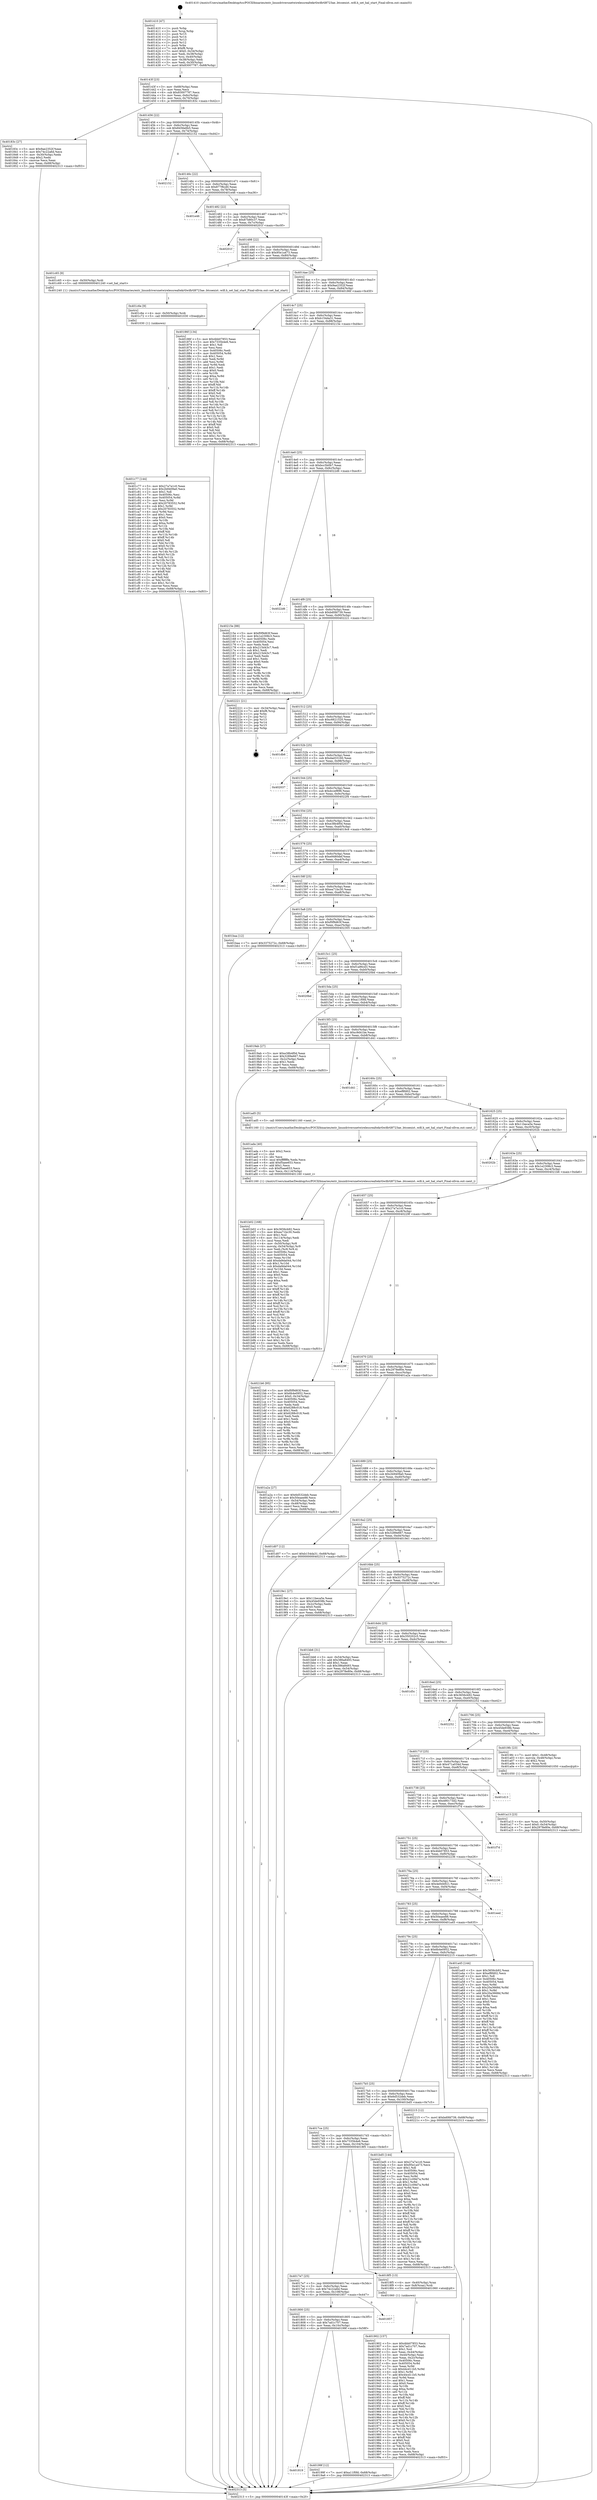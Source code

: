 digraph "0x401410" {
  label = "0x401410 (/mnt/c/Users/mathe/Desktop/tcc/POCII/binaries/extr_linuxdriversnetwirelessrealtekrtlwifirtl8723ae..btcoexist..wifi.h_set_hal_start_Final-ollvm.out::main(0))"
  labelloc = "t"
  node[shape=record]

  Entry [label="",width=0.3,height=0.3,shape=circle,fillcolor=black,style=filled]
  "0x40143f" [label="{
     0x40143f [23]\l
     | [instrs]\l
     &nbsp;&nbsp;0x40143f \<+3\>: mov -0x68(%rbp),%eax\l
     &nbsp;&nbsp;0x401442 \<+2\>: mov %eax,%ecx\l
     &nbsp;&nbsp;0x401444 \<+6\>: sub $0x83007787,%ecx\l
     &nbsp;&nbsp;0x40144a \<+3\>: mov %eax,-0x6c(%rbp)\l
     &nbsp;&nbsp;0x40144d \<+3\>: mov %ecx,-0x70(%rbp)\l
     &nbsp;&nbsp;0x401450 \<+6\>: je 000000000040183c \<main+0x42c\>\l
  }"]
  "0x40183c" [label="{
     0x40183c [27]\l
     | [instrs]\l
     &nbsp;&nbsp;0x40183c \<+5\>: mov $0x9ae2352f,%eax\l
     &nbsp;&nbsp;0x401841 \<+5\>: mov $0x74c22a6d,%ecx\l
     &nbsp;&nbsp;0x401846 \<+3\>: mov -0x30(%rbp),%edx\l
     &nbsp;&nbsp;0x401849 \<+3\>: cmp $0x2,%edx\l
     &nbsp;&nbsp;0x40184c \<+3\>: cmovne %ecx,%eax\l
     &nbsp;&nbsp;0x40184f \<+3\>: mov %eax,-0x68(%rbp)\l
     &nbsp;&nbsp;0x401852 \<+5\>: jmp 0000000000402313 \<main+0xf03\>\l
  }"]
  "0x401456" [label="{
     0x401456 [22]\l
     | [instrs]\l
     &nbsp;&nbsp;0x401456 \<+5\>: jmp 000000000040145b \<main+0x4b\>\l
     &nbsp;&nbsp;0x40145b \<+3\>: mov -0x6c(%rbp),%eax\l
     &nbsp;&nbsp;0x40145e \<+5\>: sub $0x8456e6b5,%eax\l
     &nbsp;&nbsp;0x401463 \<+3\>: mov %eax,-0x74(%rbp)\l
     &nbsp;&nbsp;0x401466 \<+6\>: je 0000000000402152 \<main+0xd42\>\l
  }"]
  "0x402313" [label="{
     0x402313 [5]\l
     | [instrs]\l
     &nbsp;&nbsp;0x402313 \<+5\>: jmp 000000000040143f \<main+0x2f\>\l
  }"]
  "0x401410" [label="{
     0x401410 [47]\l
     | [instrs]\l
     &nbsp;&nbsp;0x401410 \<+1\>: push %rbp\l
     &nbsp;&nbsp;0x401411 \<+3\>: mov %rsp,%rbp\l
     &nbsp;&nbsp;0x401414 \<+2\>: push %r15\l
     &nbsp;&nbsp;0x401416 \<+2\>: push %r14\l
     &nbsp;&nbsp;0x401418 \<+2\>: push %r13\l
     &nbsp;&nbsp;0x40141a \<+2\>: push %r12\l
     &nbsp;&nbsp;0x40141c \<+1\>: push %rbx\l
     &nbsp;&nbsp;0x40141d \<+7\>: sub $0xf8,%rsp\l
     &nbsp;&nbsp;0x401424 \<+7\>: movl $0x0,-0x34(%rbp)\l
     &nbsp;&nbsp;0x40142b \<+3\>: mov %edi,-0x38(%rbp)\l
     &nbsp;&nbsp;0x40142e \<+4\>: mov %rsi,-0x40(%rbp)\l
     &nbsp;&nbsp;0x401432 \<+3\>: mov -0x38(%rbp),%edi\l
     &nbsp;&nbsp;0x401435 \<+3\>: mov %edi,-0x30(%rbp)\l
     &nbsp;&nbsp;0x401438 \<+7\>: movl $0x83007787,-0x68(%rbp)\l
  }"]
  Exit [label="",width=0.3,height=0.3,shape=circle,fillcolor=black,style=filled,peripheries=2]
  "0x402152" [label="{
     0x402152\l
  }", style=dashed]
  "0x40146c" [label="{
     0x40146c [22]\l
     | [instrs]\l
     &nbsp;&nbsp;0x40146c \<+5\>: jmp 0000000000401471 \<main+0x61\>\l
     &nbsp;&nbsp;0x401471 \<+3\>: mov -0x6c(%rbp),%eax\l
     &nbsp;&nbsp;0x401474 \<+5\>: sub $0x877f6cd0,%eax\l
     &nbsp;&nbsp;0x401479 \<+3\>: mov %eax,-0x78(%rbp)\l
     &nbsp;&nbsp;0x40147c \<+6\>: je 0000000000401e46 \<main+0xa36\>\l
  }"]
  "0x401c77" [label="{
     0x401c77 [144]\l
     | [instrs]\l
     &nbsp;&nbsp;0x401c77 \<+5\>: mov $0x27a7a1c0,%eax\l
     &nbsp;&nbsp;0x401c7c \<+5\>: mov $0x2b9409a0,%ecx\l
     &nbsp;&nbsp;0x401c81 \<+2\>: mov $0x1,%dl\l
     &nbsp;&nbsp;0x401c83 \<+7\>: mov 0x40506c,%esi\l
     &nbsp;&nbsp;0x401c8a \<+8\>: mov 0x405054,%r8d\l
     &nbsp;&nbsp;0x401c92 \<+3\>: mov %esi,%r9d\l
     &nbsp;&nbsp;0x401c95 \<+7\>: add $0x20783552,%r9d\l
     &nbsp;&nbsp;0x401c9c \<+4\>: sub $0x1,%r9d\l
     &nbsp;&nbsp;0x401ca0 \<+7\>: sub $0x20783552,%r9d\l
     &nbsp;&nbsp;0x401ca7 \<+4\>: imul %r9d,%esi\l
     &nbsp;&nbsp;0x401cab \<+3\>: and $0x1,%esi\l
     &nbsp;&nbsp;0x401cae \<+3\>: cmp $0x0,%esi\l
     &nbsp;&nbsp;0x401cb1 \<+4\>: sete %r10b\l
     &nbsp;&nbsp;0x401cb5 \<+4\>: cmp $0xa,%r8d\l
     &nbsp;&nbsp;0x401cb9 \<+4\>: setl %r11b\l
     &nbsp;&nbsp;0x401cbd \<+3\>: mov %r10b,%bl\l
     &nbsp;&nbsp;0x401cc0 \<+3\>: xor $0xff,%bl\l
     &nbsp;&nbsp;0x401cc3 \<+3\>: mov %r11b,%r14b\l
     &nbsp;&nbsp;0x401cc6 \<+4\>: xor $0xff,%r14b\l
     &nbsp;&nbsp;0x401cca \<+3\>: xor $0x0,%dl\l
     &nbsp;&nbsp;0x401ccd \<+3\>: mov %bl,%r15b\l
     &nbsp;&nbsp;0x401cd0 \<+4\>: and $0x0,%r15b\l
     &nbsp;&nbsp;0x401cd4 \<+3\>: and %dl,%r10b\l
     &nbsp;&nbsp;0x401cd7 \<+3\>: mov %r14b,%r12b\l
     &nbsp;&nbsp;0x401cda \<+4\>: and $0x0,%r12b\l
     &nbsp;&nbsp;0x401cde \<+3\>: and %dl,%r11b\l
     &nbsp;&nbsp;0x401ce1 \<+3\>: or %r10b,%r15b\l
     &nbsp;&nbsp;0x401ce4 \<+3\>: or %r11b,%r12b\l
     &nbsp;&nbsp;0x401ce7 \<+3\>: xor %r12b,%r15b\l
     &nbsp;&nbsp;0x401cea \<+3\>: or %r14b,%bl\l
     &nbsp;&nbsp;0x401ced \<+3\>: xor $0xff,%bl\l
     &nbsp;&nbsp;0x401cf0 \<+3\>: or $0x0,%dl\l
     &nbsp;&nbsp;0x401cf3 \<+2\>: and %dl,%bl\l
     &nbsp;&nbsp;0x401cf5 \<+3\>: or %bl,%r15b\l
     &nbsp;&nbsp;0x401cf8 \<+4\>: test $0x1,%r15b\l
     &nbsp;&nbsp;0x401cfc \<+3\>: cmovne %ecx,%eax\l
     &nbsp;&nbsp;0x401cff \<+3\>: mov %eax,-0x68(%rbp)\l
     &nbsp;&nbsp;0x401d02 \<+5\>: jmp 0000000000402313 \<main+0xf03\>\l
  }"]
  "0x401e46" [label="{
     0x401e46\l
  }", style=dashed]
  "0x401482" [label="{
     0x401482 [22]\l
     | [instrs]\l
     &nbsp;&nbsp;0x401482 \<+5\>: jmp 0000000000401487 \<main+0x77\>\l
     &nbsp;&nbsp;0x401487 \<+3\>: mov -0x6c(%rbp),%eax\l
     &nbsp;&nbsp;0x40148a \<+5\>: sub $0x87b80c37,%eax\l
     &nbsp;&nbsp;0x40148f \<+3\>: mov %eax,-0x7c(%rbp)\l
     &nbsp;&nbsp;0x401492 \<+6\>: je 000000000040201f \<main+0xc0f\>\l
  }"]
  "0x401c6e" [label="{
     0x401c6e [9]\l
     | [instrs]\l
     &nbsp;&nbsp;0x401c6e \<+4\>: mov -0x50(%rbp),%rdi\l
     &nbsp;&nbsp;0x401c72 \<+5\>: call 0000000000401030 \<free@plt\>\l
     | [calls]\l
     &nbsp;&nbsp;0x401030 \{1\} (unknown)\l
  }"]
  "0x40201f" [label="{
     0x40201f\l
  }", style=dashed]
  "0x401498" [label="{
     0x401498 [22]\l
     | [instrs]\l
     &nbsp;&nbsp;0x401498 \<+5\>: jmp 000000000040149d \<main+0x8d\>\l
     &nbsp;&nbsp;0x40149d \<+3\>: mov -0x6c(%rbp),%eax\l
     &nbsp;&nbsp;0x4014a0 \<+5\>: sub $0x95e1a473,%eax\l
     &nbsp;&nbsp;0x4014a5 \<+3\>: mov %eax,-0x80(%rbp)\l
     &nbsp;&nbsp;0x4014a8 \<+6\>: je 0000000000401c65 \<main+0x855\>\l
  }"]
  "0x401b02" [label="{
     0x401b02 [168]\l
     | [instrs]\l
     &nbsp;&nbsp;0x401b02 \<+5\>: mov $0x3656cb92,%ecx\l
     &nbsp;&nbsp;0x401b07 \<+5\>: mov $0xea71bc30,%edx\l
     &nbsp;&nbsp;0x401b0c \<+3\>: mov $0x1,%sil\l
     &nbsp;&nbsp;0x401b0f \<+6\>: mov -0x114(%rbp),%edi\l
     &nbsp;&nbsp;0x401b15 \<+3\>: imul %eax,%edi\l
     &nbsp;&nbsp;0x401b18 \<+4\>: mov -0x50(%rbp),%r8\l
     &nbsp;&nbsp;0x401b1c \<+4\>: movslq -0x54(%rbp),%r9\l
     &nbsp;&nbsp;0x401b20 \<+4\>: mov %edi,(%r8,%r9,4)\l
     &nbsp;&nbsp;0x401b24 \<+7\>: mov 0x40506c,%eax\l
     &nbsp;&nbsp;0x401b2b \<+7\>: mov 0x405054,%edi\l
     &nbsp;&nbsp;0x401b32 \<+3\>: mov %eax,%r10d\l
     &nbsp;&nbsp;0x401b35 \<+7\>: add $0xda9da044,%r10d\l
     &nbsp;&nbsp;0x401b3c \<+4\>: sub $0x1,%r10d\l
     &nbsp;&nbsp;0x401b40 \<+7\>: sub $0xda9da044,%r10d\l
     &nbsp;&nbsp;0x401b47 \<+4\>: imul %r10d,%eax\l
     &nbsp;&nbsp;0x401b4b \<+3\>: and $0x1,%eax\l
     &nbsp;&nbsp;0x401b4e \<+3\>: cmp $0x0,%eax\l
     &nbsp;&nbsp;0x401b51 \<+4\>: sete %r11b\l
     &nbsp;&nbsp;0x401b55 \<+3\>: cmp $0xa,%edi\l
     &nbsp;&nbsp;0x401b58 \<+3\>: setl %bl\l
     &nbsp;&nbsp;0x401b5b \<+3\>: mov %r11b,%r14b\l
     &nbsp;&nbsp;0x401b5e \<+4\>: xor $0xff,%r14b\l
     &nbsp;&nbsp;0x401b62 \<+3\>: mov %bl,%r15b\l
     &nbsp;&nbsp;0x401b65 \<+4\>: xor $0xff,%r15b\l
     &nbsp;&nbsp;0x401b69 \<+4\>: xor $0x1,%sil\l
     &nbsp;&nbsp;0x401b6d \<+3\>: mov %r14b,%r12b\l
     &nbsp;&nbsp;0x401b70 \<+4\>: and $0xff,%r12b\l
     &nbsp;&nbsp;0x401b74 \<+3\>: and %sil,%r11b\l
     &nbsp;&nbsp;0x401b77 \<+3\>: mov %r15b,%r13b\l
     &nbsp;&nbsp;0x401b7a \<+4\>: and $0xff,%r13b\l
     &nbsp;&nbsp;0x401b7e \<+3\>: and %sil,%bl\l
     &nbsp;&nbsp;0x401b81 \<+3\>: or %r11b,%r12b\l
     &nbsp;&nbsp;0x401b84 \<+3\>: or %bl,%r13b\l
     &nbsp;&nbsp;0x401b87 \<+3\>: xor %r13b,%r12b\l
     &nbsp;&nbsp;0x401b8a \<+3\>: or %r15b,%r14b\l
     &nbsp;&nbsp;0x401b8d \<+4\>: xor $0xff,%r14b\l
     &nbsp;&nbsp;0x401b91 \<+4\>: or $0x1,%sil\l
     &nbsp;&nbsp;0x401b95 \<+3\>: and %sil,%r14b\l
     &nbsp;&nbsp;0x401b98 \<+3\>: or %r14b,%r12b\l
     &nbsp;&nbsp;0x401b9b \<+4\>: test $0x1,%r12b\l
     &nbsp;&nbsp;0x401b9f \<+3\>: cmovne %edx,%ecx\l
     &nbsp;&nbsp;0x401ba2 \<+3\>: mov %ecx,-0x68(%rbp)\l
     &nbsp;&nbsp;0x401ba5 \<+5\>: jmp 0000000000402313 \<main+0xf03\>\l
  }"]
  "0x401c65" [label="{
     0x401c65 [9]\l
     | [instrs]\l
     &nbsp;&nbsp;0x401c65 \<+4\>: mov -0x50(%rbp),%rdi\l
     &nbsp;&nbsp;0x401c69 \<+5\>: call 0000000000401240 \<set_hal_start\>\l
     | [calls]\l
     &nbsp;&nbsp;0x401240 \{1\} (/mnt/c/Users/mathe/Desktop/tcc/POCII/binaries/extr_linuxdriversnetwirelessrealtekrtlwifirtl8723ae..btcoexist..wifi.h_set_hal_start_Final-ollvm.out::set_hal_start)\l
  }"]
  "0x4014ae" [label="{
     0x4014ae [25]\l
     | [instrs]\l
     &nbsp;&nbsp;0x4014ae \<+5\>: jmp 00000000004014b3 \<main+0xa3\>\l
     &nbsp;&nbsp;0x4014b3 \<+3\>: mov -0x6c(%rbp),%eax\l
     &nbsp;&nbsp;0x4014b6 \<+5\>: sub $0x9ae2352f,%eax\l
     &nbsp;&nbsp;0x4014bb \<+6\>: mov %eax,-0x84(%rbp)\l
     &nbsp;&nbsp;0x4014c1 \<+6\>: je 000000000040186f \<main+0x45f\>\l
  }"]
  "0x401ada" [label="{
     0x401ada [40]\l
     | [instrs]\l
     &nbsp;&nbsp;0x401ada \<+5\>: mov $0x2,%ecx\l
     &nbsp;&nbsp;0x401adf \<+1\>: cltd\l
     &nbsp;&nbsp;0x401ae0 \<+2\>: idiv %ecx\l
     &nbsp;&nbsp;0x401ae2 \<+6\>: imul $0xfffffffe,%edx,%ecx\l
     &nbsp;&nbsp;0x401ae8 \<+6\>: add $0xf5aee653,%ecx\l
     &nbsp;&nbsp;0x401aee \<+3\>: add $0x1,%ecx\l
     &nbsp;&nbsp;0x401af1 \<+6\>: sub $0xf5aee653,%ecx\l
     &nbsp;&nbsp;0x401af7 \<+6\>: mov %ecx,-0x114(%rbp)\l
     &nbsp;&nbsp;0x401afd \<+5\>: call 0000000000401160 \<next_i\>\l
     | [calls]\l
     &nbsp;&nbsp;0x401160 \{1\} (/mnt/c/Users/mathe/Desktop/tcc/POCII/binaries/extr_linuxdriversnetwirelessrealtekrtlwifirtl8723ae..btcoexist..wifi.h_set_hal_start_Final-ollvm.out::next_i)\l
  }"]
  "0x40186f" [label="{
     0x40186f [134]\l
     | [instrs]\l
     &nbsp;&nbsp;0x40186f \<+5\>: mov $0x4bb07853,%eax\l
     &nbsp;&nbsp;0x401874 \<+5\>: mov $0x7335b4e6,%ecx\l
     &nbsp;&nbsp;0x401879 \<+2\>: mov $0x1,%dl\l
     &nbsp;&nbsp;0x40187b \<+2\>: xor %esi,%esi\l
     &nbsp;&nbsp;0x40187d \<+7\>: mov 0x40506c,%edi\l
     &nbsp;&nbsp;0x401884 \<+8\>: mov 0x405054,%r8d\l
     &nbsp;&nbsp;0x40188c \<+3\>: sub $0x1,%esi\l
     &nbsp;&nbsp;0x40188f \<+3\>: mov %edi,%r9d\l
     &nbsp;&nbsp;0x401892 \<+3\>: add %esi,%r9d\l
     &nbsp;&nbsp;0x401895 \<+4\>: imul %r9d,%edi\l
     &nbsp;&nbsp;0x401899 \<+3\>: and $0x1,%edi\l
     &nbsp;&nbsp;0x40189c \<+3\>: cmp $0x0,%edi\l
     &nbsp;&nbsp;0x40189f \<+4\>: sete %r10b\l
     &nbsp;&nbsp;0x4018a3 \<+4\>: cmp $0xa,%r8d\l
     &nbsp;&nbsp;0x4018a7 \<+4\>: setl %r11b\l
     &nbsp;&nbsp;0x4018ab \<+3\>: mov %r10b,%bl\l
     &nbsp;&nbsp;0x4018ae \<+3\>: xor $0xff,%bl\l
     &nbsp;&nbsp;0x4018b1 \<+3\>: mov %r11b,%r14b\l
     &nbsp;&nbsp;0x4018b4 \<+4\>: xor $0xff,%r14b\l
     &nbsp;&nbsp;0x4018b8 \<+3\>: xor $0x0,%dl\l
     &nbsp;&nbsp;0x4018bb \<+3\>: mov %bl,%r15b\l
     &nbsp;&nbsp;0x4018be \<+4\>: and $0x0,%r15b\l
     &nbsp;&nbsp;0x4018c2 \<+3\>: and %dl,%r10b\l
     &nbsp;&nbsp;0x4018c5 \<+3\>: mov %r14b,%r12b\l
     &nbsp;&nbsp;0x4018c8 \<+4\>: and $0x0,%r12b\l
     &nbsp;&nbsp;0x4018cc \<+3\>: and %dl,%r11b\l
     &nbsp;&nbsp;0x4018cf \<+3\>: or %r10b,%r15b\l
     &nbsp;&nbsp;0x4018d2 \<+3\>: or %r11b,%r12b\l
     &nbsp;&nbsp;0x4018d5 \<+3\>: xor %r12b,%r15b\l
     &nbsp;&nbsp;0x4018d8 \<+3\>: or %r14b,%bl\l
     &nbsp;&nbsp;0x4018db \<+3\>: xor $0xff,%bl\l
     &nbsp;&nbsp;0x4018de \<+3\>: or $0x0,%dl\l
     &nbsp;&nbsp;0x4018e1 \<+2\>: and %dl,%bl\l
     &nbsp;&nbsp;0x4018e3 \<+3\>: or %bl,%r15b\l
     &nbsp;&nbsp;0x4018e6 \<+4\>: test $0x1,%r15b\l
     &nbsp;&nbsp;0x4018ea \<+3\>: cmovne %ecx,%eax\l
     &nbsp;&nbsp;0x4018ed \<+3\>: mov %eax,-0x68(%rbp)\l
     &nbsp;&nbsp;0x4018f0 \<+5\>: jmp 0000000000402313 \<main+0xf03\>\l
  }"]
  "0x4014c7" [label="{
     0x4014c7 [25]\l
     | [instrs]\l
     &nbsp;&nbsp;0x4014c7 \<+5\>: jmp 00000000004014cc \<main+0xbc\>\l
     &nbsp;&nbsp;0x4014cc \<+3\>: mov -0x6c(%rbp),%eax\l
     &nbsp;&nbsp;0x4014cf \<+5\>: sub $0xb154da31,%eax\l
     &nbsp;&nbsp;0x4014d4 \<+6\>: mov %eax,-0x88(%rbp)\l
     &nbsp;&nbsp;0x4014da \<+6\>: je 000000000040215e \<main+0xd4e\>\l
  }"]
  "0x401a13" [label="{
     0x401a13 [23]\l
     | [instrs]\l
     &nbsp;&nbsp;0x401a13 \<+4\>: mov %rax,-0x50(%rbp)\l
     &nbsp;&nbsp;0x401a17 \<+7\>: movl $0x0,-0x54(%rbp)\l
     &nbsp;&nbsp;0x401a1e \<+7\>: movl $0x2978e80e,-0x68(%rbp)\l
     &nbsp;&nbsp;0x401a25 \<+5\>: jmp 0000000000402313 \<main+0xf03\>\l
  }"]
  "0x40215e" [label="{
     0x40215e [88]\l
     | [instrs]\l
     &nbsp;&nbsp;0x40215e \<+5\>: mov $0xf0f9d63f,%eax\l
     &nbsp;&nbsp;0x402163 \<+5\>: mov $0x1e2308c3,%ecx\l
     &nbsp;&nbsp;0x402168 \<+7\>: mov 0x40506c,%edx\l
     &nbsp;&nbsp;0x40216f \<+7\>: mov 0x405054,%esi\l
     &nbsp;&nbsp;0x402176 \<+2\>: mov %edx,%edi\l
     &nbsp;&nbsp;0x402178 \<+6\>: sub $0x215d43c7,%edi\l
     &nbsp;&nbsp;0x40217e \<+3\>: sub $0x1,%edi\l
     &nbsp;&nbsp;0x402181 \<+6\>: add $0x215d43c7,%edi\l
     &nbsp;&nbsp;0x402187 \<+3\>: imul %edi,%edx\l
     &nbsp;&nbsp;0x40218a \<+3\>: and $0x1,%edx\l
     &nbsp;&nbsp;0x40218d \<+3\>: cmp $0x0,%edx\l
     &nbsp;&nbsp;0x402190 \<+4\>: sete %r8b\l
     &nbsp;&nbsp;0x402194 \<+3\>: cmp $0xa,%esi\l
     &nbsp;&nbsp;0x402197 \<+4\>: setl %r9b\l
     &nbsp;&nbsp;0x40219b \<+3\>: mov %r8b,%r10b\l
     &nbsp;&nbsp;0x40219e \<+3\>: and %r9b,%r10b\l
     &nbsp;&nbsp;0x4021a1 \<+3\>: xor %r9b,%r8b\l
     &nbsp;&nbsp;0x4021a4 \<+3\>: or %r8b,%r10b\l
     &nbsp;&nbsp;0x4021a7 \<+4\>: test $0x1,%r10b\l
     &nbsp;&nbsp;0x4021ab \<+3\>: cmovne %ecx,%eax\l
     &nbsp;&nbsp;0x4021ae \<+3\>: mov %eax,-0x68(%rbp)\l
     &nbsp;&nbsp;0x4021b1 \<+5\>: jmp 0000000000402313 \<main+0xf03\>\l
  }"]
  "0x4014e0" [label="{
     0x4014e0 [25]\l
     | [instrs]\l
     &nbsp;&nbsp;0x4014e0 \<+5\>: jmp 00000000004014e5 \<main+0xd5\>\l
     &nbsp;&nbsp;0x4014e5 \<+3\>: mov -0x6c(%rbp),%eax\l
     &nbsp;&nbsp;0x4014e8 \<+5\>: sub $0xbcc5b0b7,%eax\l
     &nbsp;&nbsp;0x4014ed \<+6\>: mov %eax,-0x8c(%rbp)\l
     &nbsp;&nbsp;0x4014f3 \<+6\>: je 00000000004022d6 \<main+0xec6\>\l
  }"]
  "0x401819" [label="{
     0x401819\l
  }", style=dashed]
  "0x4022d6" [label="{
     0x4022d6\l
  }", style=dashed]
  "0x4014f9" [label="{
     0x4014f9 [25]\l
     | [instrs]\l
     &nbsp;&nbsp;0x4014f9 \<+5\>: jmp 00000000004014fe \<main+0xee\>\l
     &nbsp;&nbsp;0x4014fe \<+3\>: mov -0x6c(%rbp),%eax\l
     &nbsp;&nbsp;0x401501 \<+5\>: sub $0xbd0fd739,%eax\l
     &nbsp;&nbsp;0x401506 \<+6\>: mov %eax,-0x90(%rbp)\l
     &nbsp;&nbsp;0x40150c \<+6\>: je 0000000000402221 \<main+0xe11\>\l
  }"]
  "0x40199f" [label="{
     0x40199f [12]\l
     | [instrs]\l
     &nbsp;&nbsp;0x40199f \<+7\>: movl $0xa11f0fd,-0x68(%rbp)\l
     &nbsp;&nbsp;0x4019a6 \<+5\>: jmp 0000000000402313 \<main+0xf03\>\l
  }"]
  "0x402221" [label="{
     0x402221 [21]\l
     | [instrs]\l
     &nbsp;&nbsp;0x402221 \<+3\>: mov -0x34(%rbp),%eax\l
     &nbsp;&nbsp;0x402224 \<+7\>: add $0xf8,%rsp\l
     &nbsp;&nbsp;0x40222b \<+1\>: pop %rbx\l
     &nbsp;&nbsp;0x40222c \<+2\>: pop %r12\l
     &nbsp;&nbsp;0x40222e \<+2\>: pop %r13\l
     &nbsp;&nbsp;0x402230 \<+2\>: pop %r14\l
     &nbsp;&nbsp;0x402232 \<+2\>: pop %r15\l
     &nbsp;&nbsp;0x402234 \<+1\>: pop %rbp\l
     &nbsp;&nbsp;0x402235 \<+1\>: ret\l
  }"]
  "0x401512" [label="{
     0x401512 [25]\l
     | [instrs]\l
     &nbsp;&nbsp;0x401512 \<+5\>: jmp 0000000000401517 \<main+0x107\>\l
     &nbsp;&nbsp;0x401517 \<+3\>: mov -0x6c(%rbp),%eax\l
     &nbsp;&nbsp;0x40151a \<+5\>: sub $0xc6621520,%eax\l
     &nbsp;&nbsp;0x40151f \<+6\>: mov %eax,-0x94(%rbp)\l
     &nbsp;&nbsp;0x401525 \<+6\>: je 0000000000401db6 \<main+0x9a6\>\l
  }"]
  "0x401800" [label="{
     0x401800 [25]\l
     | [instrs]\l
     &nbsp;&nbsp;0x401800 \<+5\>: jmp 0000000000401805 \<main+0x3f5\>\l
     &nbsp;&nbsp;0x401805 \<+3\>: mov -0x6c(%rbp),%eax\l
     &nbsp;&nbsp;0x401808 \<+5\>: sub $0x7ad1c707,%eax\l
     &nbsp;&nbsp;0x40180d \<+6\>: mov %eax,-0x10c(%rbp)\l
     &nbsp;&nbsp;0x401813 \<+6\>: je 000000000040199f \<main+0x58f\>\l
  }"]
  "0x401db6" [label="{
     0x401db6\l
  }", style=dashed]
  "0x40152b" [label="{
     0x40152b [25]\l
     | [instrs]\l
     &nbsp;&nbsp;0x40152b \<+5\>: jmp 0000000000401530 \<main+0x120\>\l
     &nbsp;&nbsp;0x401530 \<+3\>: mov -0x6c(%rbp),%eax\l
     &nbsp;&nbsp;0x401533 \<+5\>: sub $0xdad33160,%eax\l
     &nbsp;&nbsp;0x401538 \<+6\>: mov %eax,-0x98(%rbp)\l
     &nbsp;&nbsp;0x40153e \<+6\>: je 0000000000402037 \<main+0xc27\>\l
  }"]
  "0x401857" [label="{
     0x401857\l
  }", style=dashed]
  "0x402037" [label="{
     0x402037\l
  }", style=dashed]
  "0x401544" [label="{
     0x401544 [25]\l
     | [instrs]\l
     &nbsp;&nbsp;0x401544 \<+5\>: jmp 0000000000401549 \<main+0x139\>\l
     &nbsp;&nbsp;0x401549 \<+3\>: mov -0x6c(%rbp),%eax\l
     &nbsp;&nbsp;0x40154c \<+5\>: sub $0xdccef896,%eax\l
     &nbsp;&nbsp;0x401551 \<+6\>: mov %eax,-0x9c(%rbp)\l
     &nbsp;&nbsp;0x401557 \<+6\>: je 00000000004022f4 \<main+0xee4\>\l
  }"]
  "0x401902" [label="{
     0x401902 [157]\l
     | [instrs]\l
     &nbsp;&nbsp;0x401902 \<+5\>: mov $0x4bb07853,%ecx\l
     &nbsp;&nbsp;0x401907 \<+5\>: mov $0x7ad1c707,%edx\l
     &nbsp;&nbsp;0x40190c \<+3\>: mov $0x1,%sil\l
     &nbsp;&nbsp;0x40190f \<+3\>: mov %eax,-0x44(%rbp)\l
     &nbsp;&nbsp;0x401912 \<+3\>: mov -0x44(%rbp),%eax\l
     &nbsp;&nbsp;0x401915 \<+3\>: mov %eax,-0x2c(%rbp)\l
     &nbsp;&nbsp;0x401918 \<+7\>: mov 0x40506c,%eax\l
     &nbsp;&nbsp;0x40191f \<+8\>: mov 0x405054,%r8d\l
     &nbsp;&nbsp;0x401927 \<+3\>: mov %eax,%r9d\l
     &nbsp;&nbsp;0x40192a \<+7\>: sub $0x44cd11b5,%r9d\l
     &nbsp;&nbsp;0x401931 \<+4\>: sub $0x1,%r9d\l
     &nbsp;&nbsp;0x401935 \<+7\>: add $0x44cd11b5,%r9d\l
     &nbsp;&nbsp;0x40193c \<+4\>: imul %r9d,%eax\l
     &nbsp;&nbsp;0x401940 \<+3\>: and $0x1,%eax\l
     &nbsp;&nbsp;0x401943 \<+3\>: cmp $0x0,%eax\l
     &nbsp;&nbsp;0x401946 \<+4\>: sete %r10b\l
     &nbsp;&nbsp;0x40194a \<+4\>: cmp $0xa,%r8d\l
     &nbsp;&nbsp;0x40194e \<+4\>: setl %r11b\l
     &nbsp;&nbsp;0x401952 \<+3\>: mov %r10b,%bl\l
     &nbsp;&nbsp;0x401955 \<+3\>: xor $0xff,%bl\l
     &nbsp;&nbsp;0x401958 \<+3\>: mov %r11b,%r14b\l
     &nbsp;&nbsp;0x40195b \<+4\>: xor $0xff,%r14b\l
     &nbsp;&nbsp;0x40195f \<+4\>: xor $0x0,%sil\l
     &nbsp;&nbsp;0x401963 \<+3\>: mov %bl,%r15b\l
     &nbsp;&nbsp;0x401966 \<+4\>: and $0x0,%r15b\l
     &nbsp;&nbsp;0x40196a \<+3\>: and %sil,%r10b\l
     &nbsp;&nbsp;0x40196d \<+3\>: mov %r14b,%r12b\l
     &nbsp;&nbsp;0x401970 \<+4\>: and $0x0,%r12b\l
     &nbsp;&nbsp;0x401974 \<+3\>: and %sil,%r11b\l
     &nbsp;&nbsp;0x401977 \<+3\>: or %r10b,%r15b\l
     &nbsp;&nbsp;0x40197a \<+3\>: or %r11b,%r12b\l
     &nbsp;&nbsp;0x40197d \<+3\>: xor %r12b,%r15b\l
     &nbsp;&nbsp;0x401980 \<+3\>: or %r14b,%bl\l
     &nbsp;&nbsp;0x401983 \<+3\>: xor $0xff,%bl\l
     &nbsp;&nbsp;0x401986 \<+4\>: or $0x0,%sil\l
     &nbsp;&nbsp;0x40198a \<+3\>: and %sil,%bl\l
     &nbsp;&nbsp;0x40198d \<+3\>: or %bl,%r15b\l
     &nbsp;&nbsp;0x401990 \<+4\>: test $0x1,%r15b\l
     &nbsp;&nbsp;0x401994 \<+3\>: cmovne %edx,%ecx\l
     &nbsp;&nbsp;0x401997 \<+3\>: mov %ecx,-0x68(%rbp)\l
     &nbsp;&nbsp;0x40199a \<+5\>: jmp 0000000000402313 \<main+0xf03\>\l
  }"]
  "0x4022f4" [label="{
     0x4022f4\l
  }", style=dashed]
  "0x40155d" [label="{
     0x40155d [25]\l
     | [instrs]\l
     &nbsp;&nbsp;0x40155d \<+5\>: jmp 0000000000401562 \<main+0x152\>\l
     &nbsp;&nbsp;0x401562 \<+3\>: mov -0x6c(%rbp),%eax\l
     &nbsp;&nbsp;0x401565 \<+5\>: sub $0xe38b4f0d,%eax\l
     &nbsp;&nbsp;0x40156a \<+6\>: mov %eax,-0xa0(%rbp)\l
     &nbsp;&nbsp;0x401570 \<+6\>: je 00000000004019c6 \<main+0x5b6\>\l
  }"]
  "0x4017e7" [label="{
     0x4017e7 [25]\l
     | [instrs]\l
     &nbsp;&nbsp;0x4017e7 \<+5\>: jmp 00000000004017ec \<main+0x3dc\>\l
     &nbsp;&nbsp;0x4017ec \<+3\>: mov -0x6c(%rbp),%eax\l
     &nbsp;&nbsp;0x4017ef \<+5\>: sub $0x74c22a6d,%eax\l
     &nbsp;&nbsp;0x4017f4 \<+6\>: mov %eax,-0x108(%rbp)\l
     &nbsp;&nbsp;0x4017fa \<+6\>: je 0000000000401857 \<main+0x447\>\l
  }"]
  "0x4019c6" [label="{
     0x4019c6\l
  }", style=dashed]
  "0x401576" [label="{
     0x401576 [25]\l
     | [instrs]\l
     &nbsp;&nbsp;0x401576 \<+5\>: jmp 000000000040157b \<main+0x16b\>\l
     &nbsp;&nbsp;0x40157b \<+3\>: mov -0x6c(%rbp),%eax\l
     &nbsp;&nbsp;0x40157e \<+5\>: sub $0xe9480def,%eax\l
     &nbsp;&nbsp;0x401583 \<+6\>: mov %eax,-0xa4(%rbp)\l
     &nbsp;&nbsp;0x401589 \<+6\>: je 0000000000401ee1 \<main+0xad1\>\l
  }"]
  "0x4018f5" [label="{
     0x4018f5 [13]\l
     | [instrs]\l
     &nbsp;&nbsp;0x4018f5 \<+4\>: mov -0x40(%rbp),%rax\l
     &nbsp;&nbsp;0x4018f9 \<+4\>: mov 0x8(%rax),%rdi\l
     &nbsp;&nbsp;0x4018fd \<+5\>: call 0000000000401060 \<atoi@plt\>\l
     | [calls]\l
     &nbsp;&nbsp;0x401060 \{1\} (unknown)\l
  }"]
  "0x401ee1" [label="{
     0x401ee1\l
  }", style=dashed]
  "0x40158f" [label="{
     0x40158f [25]\l
     | [instrs]\l
     &nbsp;&nbsp;0x40158f \<+5\>: jmp 0000000000401594 \<main+0x184\>\l
     &nbsp;&nbsp;0x401594 \<+3\>: mov -0x6c(%rbp),%eax\l
     &nbsp;&nbsp;0x401597 \<+5\>: sub $0xea71bc30,%eax\l
     &nbsp;&nbsp;0x40159c \<+6\>: mov %eax,-0xa8(%rbp)\l
     &nbsp;&nbsp;0x4015a2 \<+6\>: je 0000000000401baa \<main+0x79a\>\l
  }"]
  "0x4017ce" [label="{
     0x4017ce [25]\l
     | [instrs]\l
     &nbsp;&nbsp;0x4017ce \<+5\>: jmp 00000000004017d3 \<main+0x3c3\>\l
     &nbsp;&nbsp;0x4017d3 \<+3\>: mov -0x6c(%rbp),%eax\l
     &nbsp;&nbsp;0x4017d6 \<+5\>: sub $0x7335b4e6,%eax\l
     &nbsp;&nbsp;0x4017db \<+6\>: mov %eax,-0x104(%rbp)\l
     &nbsp;&nbsp;0x4017e1 \<+6\>: je 00000000004018f5 \<main+0x4e5\>\l
  }"]
  "0x401baa" [label="{
     0x401baa [12]\l
     | [instrs]\l
     &nbsp;&nbsp;0x401baa \<+7\>: movl $0x3375272c,-0x68(%rbp)\l
     &nbsp;&nbsp;0x401bb1 \<+5\>: jmp 0000000000402313 \<main+0xf03\>\l
  }"]
  "0x4015a8" [label="{
     0x4015a8 [25]\l
     | [instrs]\l
     &nbsp;&nbsp;0x4015a8 \<+5\>: jmp 00000000004015ad \<main+0x19d\>\l
     &nbsp;&nbsp;0x4015ad \<+3\>: mov -0x6c(%rbp),%eax\l
     &nbsp;&nbsp;0x4015b0 \<+5\>: sub $0xf0f9d63f,%eax\l
     &nbsp;&nbsp;0x4015b5 \<+6\>: mov %eax,-0xac(%rbp)\l
     &nbsp;&nbsp;0x4015bb \<+6\>: je 0000000000402305 \<main+0xef5\>\l
  }"]
  "0x401bd5" [label="{
     0x401bd5 [144]\l
     | [instrs]\l
     &nbsp;&nbsp;0x401bd5 \<+5\>: mov $0x27a7a1c0,%eax\l
     &nbsp;&nbsp;0x401bda \<+5\>: mov $0x95e1a473,%ecx\l
     &nbsp;&nbsp;0x401bdf \<+2\>: mov $0x1,%dl\l
     &nbsp;&nbsp;0x401be1 \<+7\>: mov 0x40506c,%esi\l
     &nbsp;&nbsp;0x401be8 \<+7\>: mov 0x405054,%edi\l
     &nbsp;&nbsp;0x401bef \<+3\>: mov %esi,%r8d\l
     &nbsp;&nbsp;0x401bf2 \<+7\>: sub $0x21c09d7a,%r8d\l
     &nbsp;&nbsp;0x401bf9 \<+4\>: sub $0x1,%r8d\l
     &nbsp;&nbsp;0x401bfd \<+7\>: add $0x21c09d7a,%r8d\l
     &nbsp;&nbsp;0x401c04 \<+4\>: imul %r8d,%esi\l
     &nbsp;&nbsp;0x401c08 \<+3\>: and $0x1,%esi\l
     &nbsp;&nbsp;0x401c0b \<+3\>: cmp $0x0,%esi\l
     &nbsp;&nbsp;0x401c0e \<+4\>: sete %r9b\l
     &nbsp;&nbsp;0x401c12 \<+3\>: cmp $0xa,%edi\l
     &nbsp;&nbsp;0x401c15 \<+4\>: setl %r10b\l
     &nbsp;&nbsp;0x401c19 \<+3\>: mov %r9b,%r11b\l
     &nbsp;&nbsp;0x401c1c \<+4\>: xor $0xff,%r11b\l
     &nbsp;&nbsp;0x401c20 \<+3\>: mov %r10b,%bl\l
     &nbsp;&nbsp;0x401c23 \<+3\>: xor $0xff,%bl\l
     &nbsp;&nbsp;0x401c26 \<+3\>: xor $0x1,%dl\l
     &nbsp;&nbsp;0x401c29 \<+3\>: mov %r11b,%r14b\l
     &nbsp;&nbsp;0x401c2c \<+4\>: and $0xff,%r14b\l
     &nbsp;&nbsp;0x401c30 \<+3\>: and %dl,%r9b\l
     &nbsp;&nbsp;0x401c33 \<+3\>: mov %bl,%r15b\l
     &nbsp;&nbsp;0x401c36 \<+4\>: and $0xff,%r15b\l
     &nbsp;&nbsp;0x401c3a \<+3\>: and %dl,%r10b\l
     &nbsp;&nbsp;0x401c3d \<+3\>: or %r9b,%r14b\l
     &nbsp;&nbsp;0x401c40 \<+3\>: or %r10b,%r15b\l
     &nbsp;&nbsp;0x401c43 \<+3\>: xor %r15b,%r14b\l
     &nbsp;&nbsp;0x401c46 \<+3\>: or %bl,%r11b\l
     &nbsp;&nbsp;0x401c49 \<+4\>: xor $0xff,%r11b\l
     &nbsp;&nbsp;0x401c4d \<+3\>: or $0x1,%dl\l
     &nbsp;&nbsp;0x401c50 \<+3\>: and %dl,%r11b\l
     &nbsp;&nbsp;0x401c53 \<+3\>: or %r11b,%r14b\l
     &nbsp;&nbsp;0x401c56 \<+4\>: test $0x1,%r14b\l
     &nbsp;&nbsp;0x401c5a \<+3\>: cmovne %ecx,%eax\l
     &nbsp;&nbsp;0x401c5d \<+3\>: mov %eax,-0x68(%rbp)\l
     &nbsp;&nbsp;0x401c60 \<+5\>: jmp 0000000000402313 \<main+0xf03\>\l
  }"]
  "0x402305" [label="{
     0x402305\l
  }", style=dashed]
  "0x4015c1" [label="{
     0x4015c1 [25]\l
     | [instrs]\l
     &nbsp;&nbsp;0x4015c1 \<+5\>: jmp 00000000004015c6 \<main+0x1b6\>\l
     &nbsp;&nbsp;0x4015c6 \<+3\>: mov -0x6c(%rbp),%eax\l
     &nbsp;&nbsp;0x4015c9 \<+5\>: sub $0xf1a86cd3,%eax\l
     &nbsp;&nbsp;0x4015ce \<+6\>: mov %eax,-0xb0(%rbp)\l
     &nbsp;&nbsp;0x4015d4 \<+6\>: je 00000000004020bd \<main+0xcad\>\l
  }"]
  "0x4017b5" [label="{
     0x4017b5 [25]\l
     | [instrs]\l
     &nbsp;&nbsp;0x4017b5 \<+5\>: jmp 00000000004017ba \<main+0x3aa\>\l
     &nbsp;&nbsp;0x4017ba \<+3\>: mov -0x6c(%rbp),%eax\l
     &nbsp;&nbsp;0x4017bd \<+5\>: sub $0x6d532deb,%eax\l
     &nbsp;&nbsp;0x4017c2 \<+6\>: mov %eax,-0x100(%rbp)\l
     &nbsp;&nbsp;0x4017c8 \<+6\>: je 0000000000401bd5 \<main+0x7c5\>\l
  }"]
  "0x4020bd" [label="{
     0x4020bd\l
  }", style=dashed]
  "0x4015da" [label="{
     0x4015da [25]\l
     | [instrs]\l
     &nbsp;&nbsp;0x4015da \<+5\>: jmp 00000000004015df \<main+0x1cf\>\l
     &nbsp;&nbsp;0x4015df \<+3\>: mov -0x6c(%rbp),%eax\l
     &nbsp;&nbsp;0x4015e2 \<+5\>: sub $0xa11f0fd,%eax\l
     &nbsp;&nbsp;0x4015e7 \<+6\>: mov %eax,-0xb4(%rbp)\l
     &nbsp;&nbsp;0x4015ed \<+6\>: je 00000000004019ab \<main+0x59b\>\l
  }"]
  "0x402215" [label="{
     0x402215 [12]\l
     | [instrs]\l
     &nbsp;&nbsp;0x402215 \<+7\>: movl $0xbd0fd739,-0x68(%rbp)\l
     &nbsp;&nbsp;0x40221c \<+5\>: jmp 0000000000402313 \<main+0xf03\>\l
  }"]
  "0x4019ab" [label="{
     0x4019ab [27]\l
     | [instrs]\l
     &nbsp;&nbsp;0x4019ab \<+5\>: mov $0xe38b4f0d,%eax\l
     &nbsp;&nbsp;0x4019b0 \<+5\>: mov $0x3289e667,%ecx\l
     &nbsp;&nbsp;0x4019b5 \<+3\>: mov -0x2c(%rbp),%edx\l
     &nbsp;&nbsp;0x4019b8 \<+3\>: cmp $0x1,%edx\l
     &nbsp;&nbsp;0x4019bb \<+3\>: cmovl %ecx,%eax\l
     &nbsp;&nbsp;0x4019be \<+3\>: mov %eax,-0x68(%rbp)\l
     &nbsp;&nbsp;0x4019c1 \<+5\>: jmp 0000000000402313 \<main+0xf03\>\l
  }"]
  "0x4015f3" [label="{
     0x4015f3 [25]\l
     | [instrs]\l
     &nbsp;&nbsp;0x4015f3 \<+5\>: jmp 00000000004015f8 \<main+0x1e8\>\l
     &nbsp;&nbsp;0x4015f8 \<+3\>: mov -0x6c(%rbp),%eax\l
     &nbsp;&nbsp;0x4015fb \<+5\>: sub $0xc9d41be,%eax\l
     &nbsp;&nbsp;0x401600 \<+6\>: mov %eax,-0xb8(%rbp)\l
     &nbsp;&nbsp;0x401606 \<+6\>: je 0000000000401d41 \<main+0x931\>\l
  }"]
  "0x40179c" [label="{
     0x40179c [25]\l
     | [instrs]\l
     &nbsp;&nbsp;0x40179c \<+5\>: jmp 00000000004017a1 \<main+0x391\>\l
     &nbsp;&nbsp;0x4017a1 \<+3\>: mov -0x6c(%rbp),%eax\l
     &nbsp;&nbsp;0x4017a4 \<+5\>: sub $0x6b4e0952,%eax\l
     &nbsp;&nbsp;0x4017a9 \<+6\>: mov %eax,-0xfc(%rbp)\l
     &nbsp;&nbsp;0x4017af \<+6\>: je 0000000000402215 \<main+0xe05\>\l
  }"]
  "0x401d41" [label="{
     0x401d41\l
  }", style=dashed]
  "0x40160c" [label="{
     0x40160c [25]\l
     | [instrs]\l
     &nbsp;&nbsp;0x40160c \<+5\>: jmp 0000000000401611 \<main+0x201\>\l
     &nbsp;&nbsp;0x401611 \<+3\>: mov -0x6c(%rbp),%eax\l
     &nbsp;&nbsp;0x401614 \<+5\>: sub $0xef8fd02,%eax\l
     &nbsp;&nbsp;0x401619 \<+6\>: mov %eax,-0xbc(%rbp)\l
     &nbsp;&nbsp;0x40161f \<+6\>: je 0000000000401ad5 \<main+0x6c5\>\l
  }"]
  "0x401a45" [label="{
     0x401a45 [144]\l
     | [instrs]\l
     &nbsp;&nbsp;0x401a45 \<+5\>: mov $0x3656cb92,%eax\l
     &nbsp;&nbsp;0x401a4a \<+5\>: mov $0xef8fd02,%ecx\l
     &nbsp;&nbsp;0x401a4f \<+2\>: mov $0x1,%dl\l
     &nbsp;&nbsp;0x401a51 \<+7\>: mov 0x40506c,%esi\l
     &nbsp;&nbsp;0x401a58 \<+7\>: mov 0x405054,%edi\l
     &nbsp;&nbsp;0x401a5f \<+3\>: mov %esi,%r8d\l
     &nbsp;&nbsp;0x401a62 \<+7\>: sub $0x20a3668d,%r8d\l
     &nbsp;&nbsp;0x401a69 \<+4\>: sub $0x1,%r8d\l
     &nbsp;&nbsp;0x401a6d \<+7\>: add $0x20a3668d,%r8d\l
     &nbsp;&nbsp;0x401a74 \<+4\>: imul %r8d,%esi\l
     &nbsp;&nbsp;0x401a78 \<+3\>: and $0x1,%esi\l
     &nbsp;&nbsp;0x401a7b \<+3\>: cmp $0x0,%esi\l
     &nbsp;&nbsp;0x401a7e \<+4\>: sete %r9b\l
     &nbsp;&nbsp;0x401a82 \<+3\>: cmp $0xa,%edi\l
     &nbsp;&nbsp;0x401a85 \<+4\>: setl %r10b\l
     &nbsp;&nbsp;0x401a89 \<+3\>: mov %r9b,%r11b\l
     &nbsp;&nbsp;0x401a8c \<+4\>: xor $0xff,%r11b\l
     &nbsp;&nbsp;0x401a90 \<+3\>: mov %r10b,%bl\l
     &nbsp;&nbsp;0x401a93 \<+3\>: xor $0xff,%bl\l
     &nbsp;&nbsp;0x401a96 \<+3\>: xor $0x1,%dl\l
     &nbsp;&nbsp;0x401a99 \<+3\>: mov %r11b,%r14b\l
     &nbsp;&nbsp;0x401a9c \<+4\>: and $0xff,%r14b\l
     &nbsp;&nbsp;0x401aa0 \<+3\>: and %dl,%r9b\l
     &nbsp;&nbsp;0x401aa3 \<+3\>: mov %bl,%r15b\l
     &nbsp;&nbsp;0x401aa6 \<+4\>: and $0xff,%r15b\l
     &nbsp;&nbsp;0x401aaa \<+3\>: and %dl,%r10b\l
     &nbsp;&nbsp;0x401aad \<+3\>: or %r9b,%r14b\l
     &nbsp;&nbsp;0x401ab0 \<+3\>: or %r10b,%r15b\l
     &nbsp;&nbsp;0x401ab3 \<+3\>: xor %r15b,%r14b\l
     &nbsp;&nbsp;0x401ab6 \<+3\>: or %bl,%r11b\l
     &nbsp;&nbsp;0x401ab9 \<+4\>: xor $0xff,%r11b\l
     &nbsp;&nbsp;0x401abd \<+3\>: or $0x1,%dl\l
     &nbsp;&nbsp;0x401ac0 \<+3\>: and %dl,%r11b\l
     &nbsp;&nbsp;0x401ac3 \<+3\>: or %r11b,%r14b\l
     &nbsp;&nbsp;0x401ac6 \<+4\>: test $0x1,%r14b\l
     &nbsp;&nbsp;0x401aca \<+3\>: cmovne %ecx,%eax\l
     &nbsp;&nbsp;0x401acd \<+3\>: mov %eax,-0x68(%rbp)\l
     &nbsp;&nbsp;0x401ad0 \<+5\>: jmp 0000000000402313 \<main+0xf03\>\l
  }"]
  "0x401ad5" [label="{
     0x401ad5 [5]\l
     | [instrs]\l
     &nbsp;&nbsp;0x401ad5 \<+5\>: call 0000000000401160 \<next_i\>\l
     | [calls]\l
     &nbsp;&nbsp;0x401160 \{1\} (/mnt/c/Users/mathe/Desktop/tcc/POCII/binaries/extr_linuxdriversnetwirelessrealtekrtlwifirtl8723ae..btcoexist..wifi.h_set_hal_start_Final-ollvm.out::next_i)\l
  }"]
  "0x401625" [label="{
     0x401625 [25]\l
     | [instrs]\l
     &nbsp;&nbsp;0x401625 \<+5\>: jmp 000000000040162a \<main+0x21a\>\l
     &nbsp;&nbsp;0x40162a \<+3\>: mov -0x6c(%rbp),%eax\l
     &nbsp;&nbsp;0x40162d \<+5\>: sub $0x11beca5e,%eax\l
     &nbsp;&nbsp;0x401632 \<+6\>: mov %eax,-0xc0(%rbp)\l
     &nbsp;&nbsp;0x401638 \<+6\>: je 000000000040202b \<main+0xc1b\>\l
  }"]
  "0x401783" [label="{
     0x401783 [25]\l
     | [instrs]\l
     &nbsp;&nbsp;0x401783 \<+5\>: jmp 0000000000401788 \<main+0x378\>\l
     &nbsp;&nbsp;0x401788 \<+3\>: mov -0x6c(%rbp),%eax\l
     &nbsp;&nbsp;0x40178b \<+5\>: sub $0x50eaee88,%eax\l
     &nbsp;&nbsp;0x401790 \<+6\>: mov %eax,-0xf8(%rbp)\l
     &nbsp;&nbsp;0x401796 \<+6\>: je 0000000000401a45 \<main+0x635\>\l
  }"]
  "0x40202b" [label="{
     0x40202b\l
  }", style=dashed]
  "0x40163e" [label="{
     0x40163e [25]\l
     | [instrs]\l
     &nbsp;&nbsp;0x40163e \<+5\>: jmp 0000000000401643 \<main+0x233\>\l
     &nbsp;&nbsp;0x401643 \<+3\>: mov -0x6c(%rbp),%eax\l
     &nbsp;&nbsp;0x401646 \<+5\>: sub $0x1e2308c3,%eax\l
     &nbsp;&nbsp;0x40164b \<+6\>: mov %eax,-0xc4(%rbp)\l
     &nbsp;&nbsp;0x401651 \<+6\>: je 00000000004021b6 \<main+0xda6\>\l
  }"]
  "0x401eed" [label="{
     0x401eed\l
  }", style=dashed]
  "0x4021b6" [label="{
     0x4021b6 [95]\l
     | [instrs]\l
     &nbsp;&nbsp;0x4021b6 \<+5\>: mov $0xf0f9d63f,%eax\l
     &nbsp;&nbsp;0x4021bb \<+5\>: mov $0x6b4e0952,%ecx\l
     &nbsp;&nbsp;0x4021c0 \<+7\>: movl $0x0,-0x34(%rbp)\l
     &nbsp;&nbsp;0x4021c7 \<+7\>: mov 0x40506c,%edx\l
     &nbsp;&nbsp;0x4021ce \<+7\>: mov 0x405054,%esi\l
     &nbsp;&nbsp;0x4021d5 \<+2\>: mov %edx,%edi\l
     &nbsp;&nbsp;0x4021d7 \<+6\>: sub $0x6288c018,%edi\l
     &nbsp;&nbsp;0x4021dd \<+3\>: sub $0x1,%edi\l
     &nbsp;&nbsp;0x4021e0 \<+6\>: add $0x6288c018,%edi\l
     &nbsp;&nbsp;0x4021e6 \<+3\>: imul %edi,%edx\l
     &nbsp;&nbsp;0x4021e9 \<+3\>: and $0x1,%edx\l
     &nbsp;&nbsp;0x4021ec \<+3\>: cmp $0x0,%edx\l
     &nbsp;&nbsp;0x4021ef \<+4\>: sete %r8b\l
     &nbsp;&nbsp;0x4021f3 \<+3\>: cmp $0xa,%esi\l
     &nbsp;&nbsp;0x4021f6 \<+4\>: setl %r9b\l
     &nbsp;&nbsp;0x4021fa \<+3\>: mov %r8b,%r10b\l
     &nbsp;&nbsp;0x4021fd \<+3\>: and %r9b,%r10b\l
     &nbsp;&nbsp;0x402200 \<+3\>: xor %r9b,%r8b\l
     &nbsp;&nbsp;0x402203 \<+3\>: or %r8b,%r10b\l
     &nbsp;&nbsp;0x402206 \<+4\>: test $0x1,%r10b\l
     &nbsp;&nbsp;0x40220a \<+3\>: cmovne %ecx,%eax\l
     &nbsp;&nbsp;0x40220d \<+3\>: mov %eax,-0x68(%rbp)\l
     &nbsp;&nbsp;0x402210 \<+5\>: jmp 0000000000402313 \<main+0xf03\>\l
  }"]
  "0x401657" [label="{
     0x401657 [25]\l
     | [instrs]\l
     &nbsp;&nbsp;0x401657 \<+5\>: jmp 000000000040165c \<main+0x24c\>\l
     &nbsp;&nbsp;0x40165c \<+3\>: mov -0x6c(%rbp),%eax\l
     &nbsp;&nbsp;0x40165f \<+5\>: sub $0x27a7a1c0,%eax\l
     &nbsp;&nbsp;0x401664 \<+6\>: mov %eax,-0xc8(%rbp)\l
     &nbsp;&nbsp;0x40166a \<+6\>: je 000000000040229f \<main+0xe8f\>\l
  }"]
  "0x40176a" [label="{
     0x40176a [25]\l
     | [instrs]\l
     &nbsp;&nbsp;0x40176a \<+5\>: jmp 000000000040176f \<main+0x35f\>\l
     &nbsp;&nbsp;0x40176f \<+3\>: mov -0x6c(%rbp),%eax\l
     &nbsp;&nbsp;0x401772 \<+5\>: sub $0x4e0d4921,%eax\l
     &nbsp;&nbsp;0x401777 \<+6\>: mov %eax,-0xf4(%rbp)\l
     &nbsp;&nbsp;0x40177d \<+6\>: je 0000000000401eed \<main+0xadd\>\l
  }"]
  "0x40229f" [label="{
     0x40229f\l
  }", style=dashed]
  "0x401670" [label="{
     0x401670 [25]\l
     | [instrs]\l
     &nbsp;&nbsp;0x401670 \<+5\>: jmp 0000000000401675 \<main+0x265\>\l
     &nbsp;&nbsp;0x401675 \<+3\>: mov -0x6c(%rbp),%eax\l
     &nbsp;&nbsp;0x401678 \<+5\>: sub $0x2978e80e,%eax\l
     &nbsp;&nbsp;0x40167d \<+6\>: mov %eax,-0xcc(%rbp)\l
     &nbsp;&nbsp;0x401683 \<+6\>: je 0000000000401a2a \<main+0x61a\>\l
  }"]
  "0x402236" [label="{
     0x402236\l
  }", style=dashed]
  "0x401a2a" [label="{
     0x401a2a [27]\l
     | [instrs]\l
     &nbsp;&nbsp;0x401a2a \<+5\>: mov $0x6d532deb,%eax\l
     &nbsp;&nbsp;0x401a2f \<+5\>: mov $0x50eaee88,%ecx\l
     &nbsp;&nbsp;0x401a34 \<+3\>: mov -0x54(%rbp),%edx\l
     &nbsp;&nbsp;0x401a37 \<+3\>: cmp -0x48(%rbp),%edx\l
     &nbsp;&nbsp;0x401a3a \<+3\>: cmovl %ecx,%eax\l
     &nbsp;&nbsp;0x401a3d \<+3\>: mov %eax,-0x68(%rbp)\l
     &nbsp;&nbsp;0x401a40 \<+5\>: jmp 0000000000402313 \<main+0xf03\>\l
  }"]
  "0x401689" [label="{
     0x401689 [25]\l
     | [instrs]\l
     &nbsp;&nbsp;0x401689 \<+5\>: jmp 000000000040168e \<main+0x27e\>\l
     &nbsp;&nbsp;0x40168e \<+3\>: mov -0x6c(%rbp),%eax\l
     &nbsp;&nbsp;0x401691 \<+5\>: sub $0x2b9409a0,%eax\l
     &nbsp;&nbsp;0x401696 \<+6\>: mov %eax,-0xd0(%rbp)\l
     &nbsp;&nbsp;0x40169c \<+6\>: je 0000000000401d07 \<main+0x8f7\>\l
  }"]
  "0x401751" [label="{
     0x401751 [25]\l
     | [instrs]\l
     &nbsp;&nbsp;0x401751 \<+5\>: jmp 0000000000401756 \<main+0x346\>\l
     &nbsp;&nbsp;0x401756 \<+3\>: mov -0x6c(%rbp),%eax\l
     &nbsp;&nbsp;0x401759 \<+5\>: sub $0x4bb07853,%eax\l
     &nbsp;&nbsp;0x40175e \<+6\>: mov %eax,-0xf0(%rbp)\l
     &nbsp;&nbsp;0x401764 \<+6\>: je 0000000000402236 \<main+0xe26\>\l
  }"]
  "0x401d07" [label="{
     0x401d07 [12]\l
     | [instrs]\l
     &nbsp;&nbsp;0x401d07 \<+7\>: movl $0xb154da31,-0x68(%rbp)\l
     &nbsp;&nbsp;0x401d0e \<+5\>: jmp 0000000000402313 \<main+0xf03\>\l
  }"]
  "0x4016a2" [label="{
     0x4016a2 [25]\l
     | [instrs]\l
     &nbsp;&nbsp;0x4016a2 \<+5\>: jmp 00000000004016a7 \<main+0x297\>\l
     &nbsp;&nbsp;0x4016a7 \<+3\>: mov -0x6c(%rbp),%eax\l
     &nbsp;&nbsp;0x4016aa \<+5\>: sub $0x3289e667,%eax\l
     &nbsp;&nbsp;0x4016af \<+6\>: mov %eax,-0xd4(%rbp)\l
     &nbsp;&nbsp;0x4016b5 \<+6\>: je 00000000004019e1 \<main+0x5d1\>\l
  }"]
  "0x401f7d" [label="{
     0x401f7d\l
  }", style=dashed]
  "0x4019e1" [label="{
     0x4019e1 [27]\l
     | [instrs]\l
     &nbsp;&nbsp;0x4019e1 \<+5\>: mov $0x11beca5e,%eax\l
     &nbsp;&nbsp;0x4019e6 \<+5\>: mov $0x45de938b,%ecx\l
     &nbsp;&nbsp;0x4019eb \<+3\>: mov -0x2c(%rbp),%edx\l
     &nbsp;&nbsp;0x4019ee \<+3\>: cmp $0x0,%edx\l
     &nbsp;&nbsp;0x4019f1 \<+3\>: cmove %ecx,%eax\l
     &nbsp;&nbsp;0x4019f4 \<+3\>: mov %eax,-0x68(%rbp)\l
     &nbsp;&nbsp;0x4019f7 \<+5\>: jmp 0000000000402313 \<main+0xf03\>\l
  }"]
  "0x4016bb" [label="{
     0x4016bb [25]\l
     | [instrs]\l
     &nbsp;&nbsp;0x4016bb \<+5\>: jmp 00000000004016c0 \<main+0x2b0\>\l
     &nbsp;&nbsp;0x4016c0 \<+3\>: mov -0x6c(%rbp),%eax\l
     &nbsp;&nbsp;0x4016c3 \<+5\>: sub $0x3375272c,%eax\l
     &nbsp;&nbsp;0x4016c8 \<+6\>: mov %eax,-0xd8(%rbp)\l
     &nbsp;&nbsp;0x4016ce \<+6\>: je 0000000000401bb6 \<main+0x7a6\>\l
  }"]
  "0x401738" [label="{
     0x401738 [25]\l
     | [instrs]\l
     &nbsp;&nbsp;0x401738 \<+5\>: jmp 000000000040173d \<main+0x32d\>\l
     &nbsp;&nbsp;0x40173d \<+3\>: mov -0x6c(%rbp),%eax\l
     &nbsp;&nbsp;0x401740 \<+5\>: sub $0x490173d2,%eax\l
     &nbsp;&nbsp;0x401745 \<+6\>: mov %eax,-0xec(%rbp)\l
     &nbsp;&nbsp;0x40174b \<+6\>: je 0000000000401f7d \<main+0xb6d\>\l
  }"]
  "0x401bb6" [label="{
     0x401bb6 [31]\l
     | [instrs]\l
     &nbsp;&nbsp;0x401bb6 \<+3\>: mov -0x54(%rbp),%eax\l
     &nbsp;&nbsp;0x401bb9 \<+5\>: add $0x386a8493,%eax\l
     &nbsp;&nbsp;0x401bbe \<+3\>: add $0x1,%eax\l
     &nbsp;&nbsp;0x401bc1 \<+5\>: sub $0x386a8493,%eax\l
     &nbsp;&nbsp;0x401bc6 \<+3\>: mov %eax,-0x54(%rbp)\l
     &nbsp;&nbsp;0x401bc9 \<+7\>: movl $0x2978e80e,-0x68(%rbp)\l
     &nbsp;&nbsp;0x401bd0 \<+5\>: jmp 0000000000402313 \<main+0xf03\>\l
  }"]
  "0x4016d4" [label="{
     0x4016d4 [25]\l
     | [instrs]\l
     &nbsp;&nbsp;0x4016d4 \<+5\>: jmp 00000000004016d9 \<main+0x2c9\>\l
     &nbsp;&nbsp;0x4016d9 \<+3\>: mov -0x6c(%rbp),%eax\l
     &nbsp;&nbsp;0x4016dc \<+5\>: sub $0x350202c5,%eax\l
     &nbsp;&nbsp;0x4016e1 \<+6\>: mov %eax,-0xdc(%rbp)\l
     &nbsp;&nbsp;0x4016e7 \<+6\>: je 0000000000401d5c \<main+0x94c\>\l
  }"]
  "0x401d13" [label="{
     0x401d13\l
  }", style=dashed]
  "0x401d5c" [label="{
     0x401d5c\l
  }", style=dashed]
  "0x4016ed" [label="{
     0x4016ed [25]\l
     | [instrs]\l
     &nbsp;&nbsp;0x4016ed \<+5\>: jmp 00000000004016f2 \<main+0x2e2\>\l
     &nbsp;&nbsp;0x4016f2 \<+3\>: mov -0x6c(%rbp),%eax\l
     &nbsp;&nbsp;0x4016f5 \<+5\>: sub $0x3656cb92,%eax\l
     &nbsp;&nbsp;0x4016fa \<+6\>: mov %eax,-0xe0(%rbp)\l
     &nbsp;&nbsp;0x401700 \<+6\>: je 0000000000402252 \<main+0xe42\>\l
  }"]
  "0x40171f" [label="{
     0x40171f [25]\l
     | [instrs]\l
     &nbsp;&nbsp;0x40171f \<+5\>: jmp 0000000000401724 \<main+0x314\>\l
     &nbsp;&nbsp;0x401724 \<+3\>: mov -0x6c(%rbp),%eax\l
     &nbsp;&nbsp;0x401727 \<+5\>: sub $0x471a034d,%eax\l
     &nbsp;&nbsp;0x40172c \<+6\>: mov %eax,-0xe8(%rbp)\l
     &nbsp;&nbsp;0x401732 \<+6\>: je 0000000000401d13 \<main+0x903\>\l
  }"]
  "0x402252" [label="{
     0x402252\l
  }", style=dashed]
  "0x401706" [label="{
     0x401706 [25]\l
     | [instrs]\l
     &nbsp;&nbsp;0x401706 \<+5\>: jmp 000000000040170b \<main+0x2fb\>\l
     &nbsp;&nbsp;0x40170b \<+3\>: mov -0x6c(%rbp),%eax\l
     &nbsp;&nbsp;0x40170e \<+5\>: sub $0x45de938b,%eax\l
     &nbsp;&nbsp;0x401713 \<+6\>: mov %eax,-0xe4(%rbp)\l
     &nbsp;&nbsp;0x401719 \<+6\>: je 00000000004019fc \<main+0x5ec\>\l
  }"]
  "0x4019fc" [label="{
     0x4019fc [23]\l
     | [instrs]\l
     &nbsp;&nbsp;0x4019fc \<+7\>: movl $0x1,-0x48(%rbp)\l
     &nbsp;&nbsp;0x401a03 \<+4\>: movslq -0x48(%rbp),%rax\l
     &nbsp;&nbsp;0x401a07 \<+4\>: shl $0x2,%rax\l
     &nbsp;&nbsp;0x401a0b \<+3\>: mov %rax,%rdi\l
     &nbsp;&nbsp;0x401a0e \<+5\>: call 0000000000401050 \<malloc@plt\>\l
     | [calls]\l
     &nbsp;&nbsp;0x401050 \{1\} (unknown)\l
  }"]
  Entry -> "0x401410" [label=" 1"]
  "0x40143f" -> "0x40183c" [label=" 1"]
  "0x40143f" -> "0x401456" [label=" 19"]
  "0x40183c" -> "0x402313" [label=" 1"]
  "0x401410" -> "0x40143f" [label=" 1"]
  "0x402313" -> "0x40143f" [label=" 19"]
  "0x402221" -> Exit [label=" 1"]
  "0x401456" -> "0x402152" [label=" 0"]
  "0x401456" -> "0x40146c" [label=" 19"]
  "0x402215" -> "0x402313" [label=" 1"]
  "0x40146c" -> "0x401e46" [label=" 0"]
  "0x40146c" -> "0x401482" [label=" 19"]
  "0x4021b6" -> "0x402313" [label=" 1"]
  "0x401482" -> "0x40201f" [label=" 0"]
  "0x401482" -> "0x401498" [label=" 19"]
  "0x40215e" -> "0x402313" [label=" 1"]
  "0x401498" -> "0x401c65" [label=" 1"]
  "0x401498" -> "0x4014ae" [label=" 18"]
  "0x401d07" -> "0x402313" [label=" 1"]
  "0x4014ae" -> "0x40186f" [label=" 1"]
  "0x4014ae" -> "0x4014c7" [label=" 17"]
  "0x40186f" -> "0x402313" [label=" 1"]
  "0x401c77" -> "0x402313" [label=" 1"]
  "0x4014c7" -> "0x40215e" [label=" 1"]
  "0x4014c7" -> "0x4014e0" [label=" 16"]
  "0x401c6e" -> "0x401c77" [label=" 1"]
  "0x4014e0" -> "0x4022d6" [label=" 0"]
  "0x4014e0" -> "0x4014f9" [label=" 16"]
  "0x401c65" -> "0x401c6e" [label=" 1"]
  "0x4014f9" -> "0x402221" [label=" 1"]
  "0x4014f9" -> "0x401512" [label=" 15"]
  "0x401bd5" -> "0x402313" [label=" 1"]
  "0x401512" -> "0x401db6" [label=" 0"]
  "0x401512" -> "0x40152b" [label=" 15"]
  "0x401baa" -> "0x402313" [label=" 1"]
  "0x40152b" -> "0x402037" [label=" 0"]
  "0x40152b" -> "0x401544" [label=" 15"]
  "0x401b02" -> "0x402313" [label=" 1"]
  "0x401544" -> "0x4022f4" [label=" 0"]
  "0x401544" -> "0x40155d" [label=" 15"]
  "0x401ad5" -> "0x401ada" [label=" 1"]
  "0x40155d" -> "0x4019c6" [label=" 0"]
  "0x40155d" -> "0x401576" [label=" 15"]
  "0x401a45" -> "0x402313" [label=" 1"]
  "0x401576" -> "0x401ee1" [label=" 0"]
  "0x401576" -> "0x40158f" [label=" 15"]
  "0x401a2a" -> "0x402313" [label=" 2"]
  "0x40158f" -> "0x401baa" [label=" 1"]
  "0x40158f" -> "0x4015a8" [label=" 14"]
  "0x4019fc" -> "0x401a13" [label=" 1"]
  "0x4015a8" -> "0x402305" [label=" 0"]
  "0x4015a8" -> "0x4015c1" [label=" 14"]
  "0x4019e1" -> "0x402313" [label=" 1"]
  "0x4015c1" -> "0x4020bd" [label=" 0"]
  "0x4015c1" -> "0x4015da" [label=" 14"]
  "0x40199f" -> "0x402313" [label=" 1"]
  "0x4015da" -> "0x4019ab" [label=" 1"]
  "0x4015da" -> "0x4015f3" [label=" 13"]
  "0x401800" -> "0x401819" [label=" 0"]
  "0x4015f3" -> "0x401d41" [label=" 0"]
  "0x4015f3" -> "0x40160c" [label=" 13"]
  "0x401bb6" -> "0x402313" [label=" 1"]
  "0x40160c" -> "0x401ad5" [label=" 1"]
  "0x40160c" -> "0x401625" [label=" 12"]
  "0x4017e7" -> "0x401800" [label=" 1"]
  "0x401625" -> "0x40202b" [label=" 0"]
  "0x401625" -> "0x40163e" [label=" 12"]
  "0x401ada" -> "0x401b02" [label=" 1"]
  "0x40163e" -> "0x4021b6" [label=" 1"]
  "0x40163e" -> "0x401657" [label=" 11"]
  "0x401902" -> "0x402313" [label=" 1"]
  "0x401657" -> "0x40229f" [label=" 0"]
  "0x401657" -> "0x401670" [label=" 11"]
  "0x4017ce" -> "0x4017e7" [label=" 1"]
  "0x401670" -> "0x401a2a" [label=" 2"]
  "0x401670" -> "0x401689" [label=" 9"]
  "0x4017ce" -> "0x4018f5" [label=" 1"]
  "0x401689" -> "0x401d07" [label=" 1"]
  "0x401689" -> "0x4016a2" [label=" 8"]
  "0x4017b5" -> "0x4017ce" [label=" 2"]
  "0x4016a2" -> "0x4019e1" [label=" 1"]
  "0x4016a2" -> "0x4016bb" [label=" 7"]
  "0x4017b5" -> "0x401bd5" [label=" 1"]
  "0x4016bb" -> "0x401bb6" [label=" 1"]
  "0x4016bb" -> "0x4016d4" [label=" 6"]
  "0x40179c" -> "0x4017b5" [label=" 3"]
  "0x4016d4" -> "0x401d5c" [label=" 0"]
  "0x4016d4" -> "0x4016ed" [label=" 6"]
  "0x40179c" -> "0x402215" [label=" 1"]
  "0x4016ed" -> "0x402252" [label=" 0"]
  "0x4016ed" -> "0x401706" [label=" 6"]
  "0x401783" -> "0x40179c" [label=" 4"]
  "0x401706" -> "0x4019fc" [label=" 1"]
  "0x401706" -> "0x40171f" [label=" 5"]
  "0x401800" -> "0x40199f" [label=" 1"]
  "0x40171f" -> "0x401d13" [label=" 0"]
  "0x40171f" -> "0x401738" [label=" 5"]
  "0x4019ab" -> "0x402313" [label=" 1"]
  "0x401738" -> "0x401f7d" [label=" 0"]
  "0x401738" -> "0x401751" [label=" 5"]
  "0x401a13" -> "0x402313" [label=" 1"]
  "0x401751" -> "0x402236" [label=" 0"]
  "0x401751" -> "0x40176a" [label=" 5"]
  "0x4018f5" -> "0x401902" [label=" 1"]
  "0x40176a" -> "0x401eed" [label=" 0"]
  "0x40176a" -> "0x401783" [label=" 5"]
  "0x4017e7" -> "0x401857" [label=" 0"]
  "0x401783" -> "0x401a45" [label=" 1"]
}
